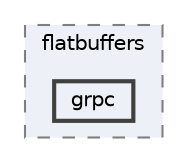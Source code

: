 digraph "flatbuffers/grpc/flatbuffers-java-grpc/src/main/java/com/google/flatbuffers/grpc"
{
 // LATEX_PDF_SIZE
  bgcolor="transparent";
  edge [fontname=Helvetica,fontsize=10,labelfontname=Helvetica,labelfontsize=10];
  node [fontname=Helvetica,fontsize=10,shape=box,height=0.2,width=0.4];
  compound=true
  subgraph clusterdir_fef7f4d05a310f8d42bc1b0685b0e53e {
    graph [ bgcolor="#edf0f7", pencolor="grey50", label="flatbuffers", fontname=Helvetica,fontsize=10 style="filled,dashed", URL="dir_fef7f4d05a310f8d42bc1b0685b0e53e.html",tooltip=""]
  dir_9bfa400169a4638d9b383be37a02bdc5 [label="grpc", fillcolor="#edf0f7", color="grey25", style="filled,bold", URL="dir_9bfa400169a4638d9b383be37a02bdc5.html",tooltip=""];
  }
}

